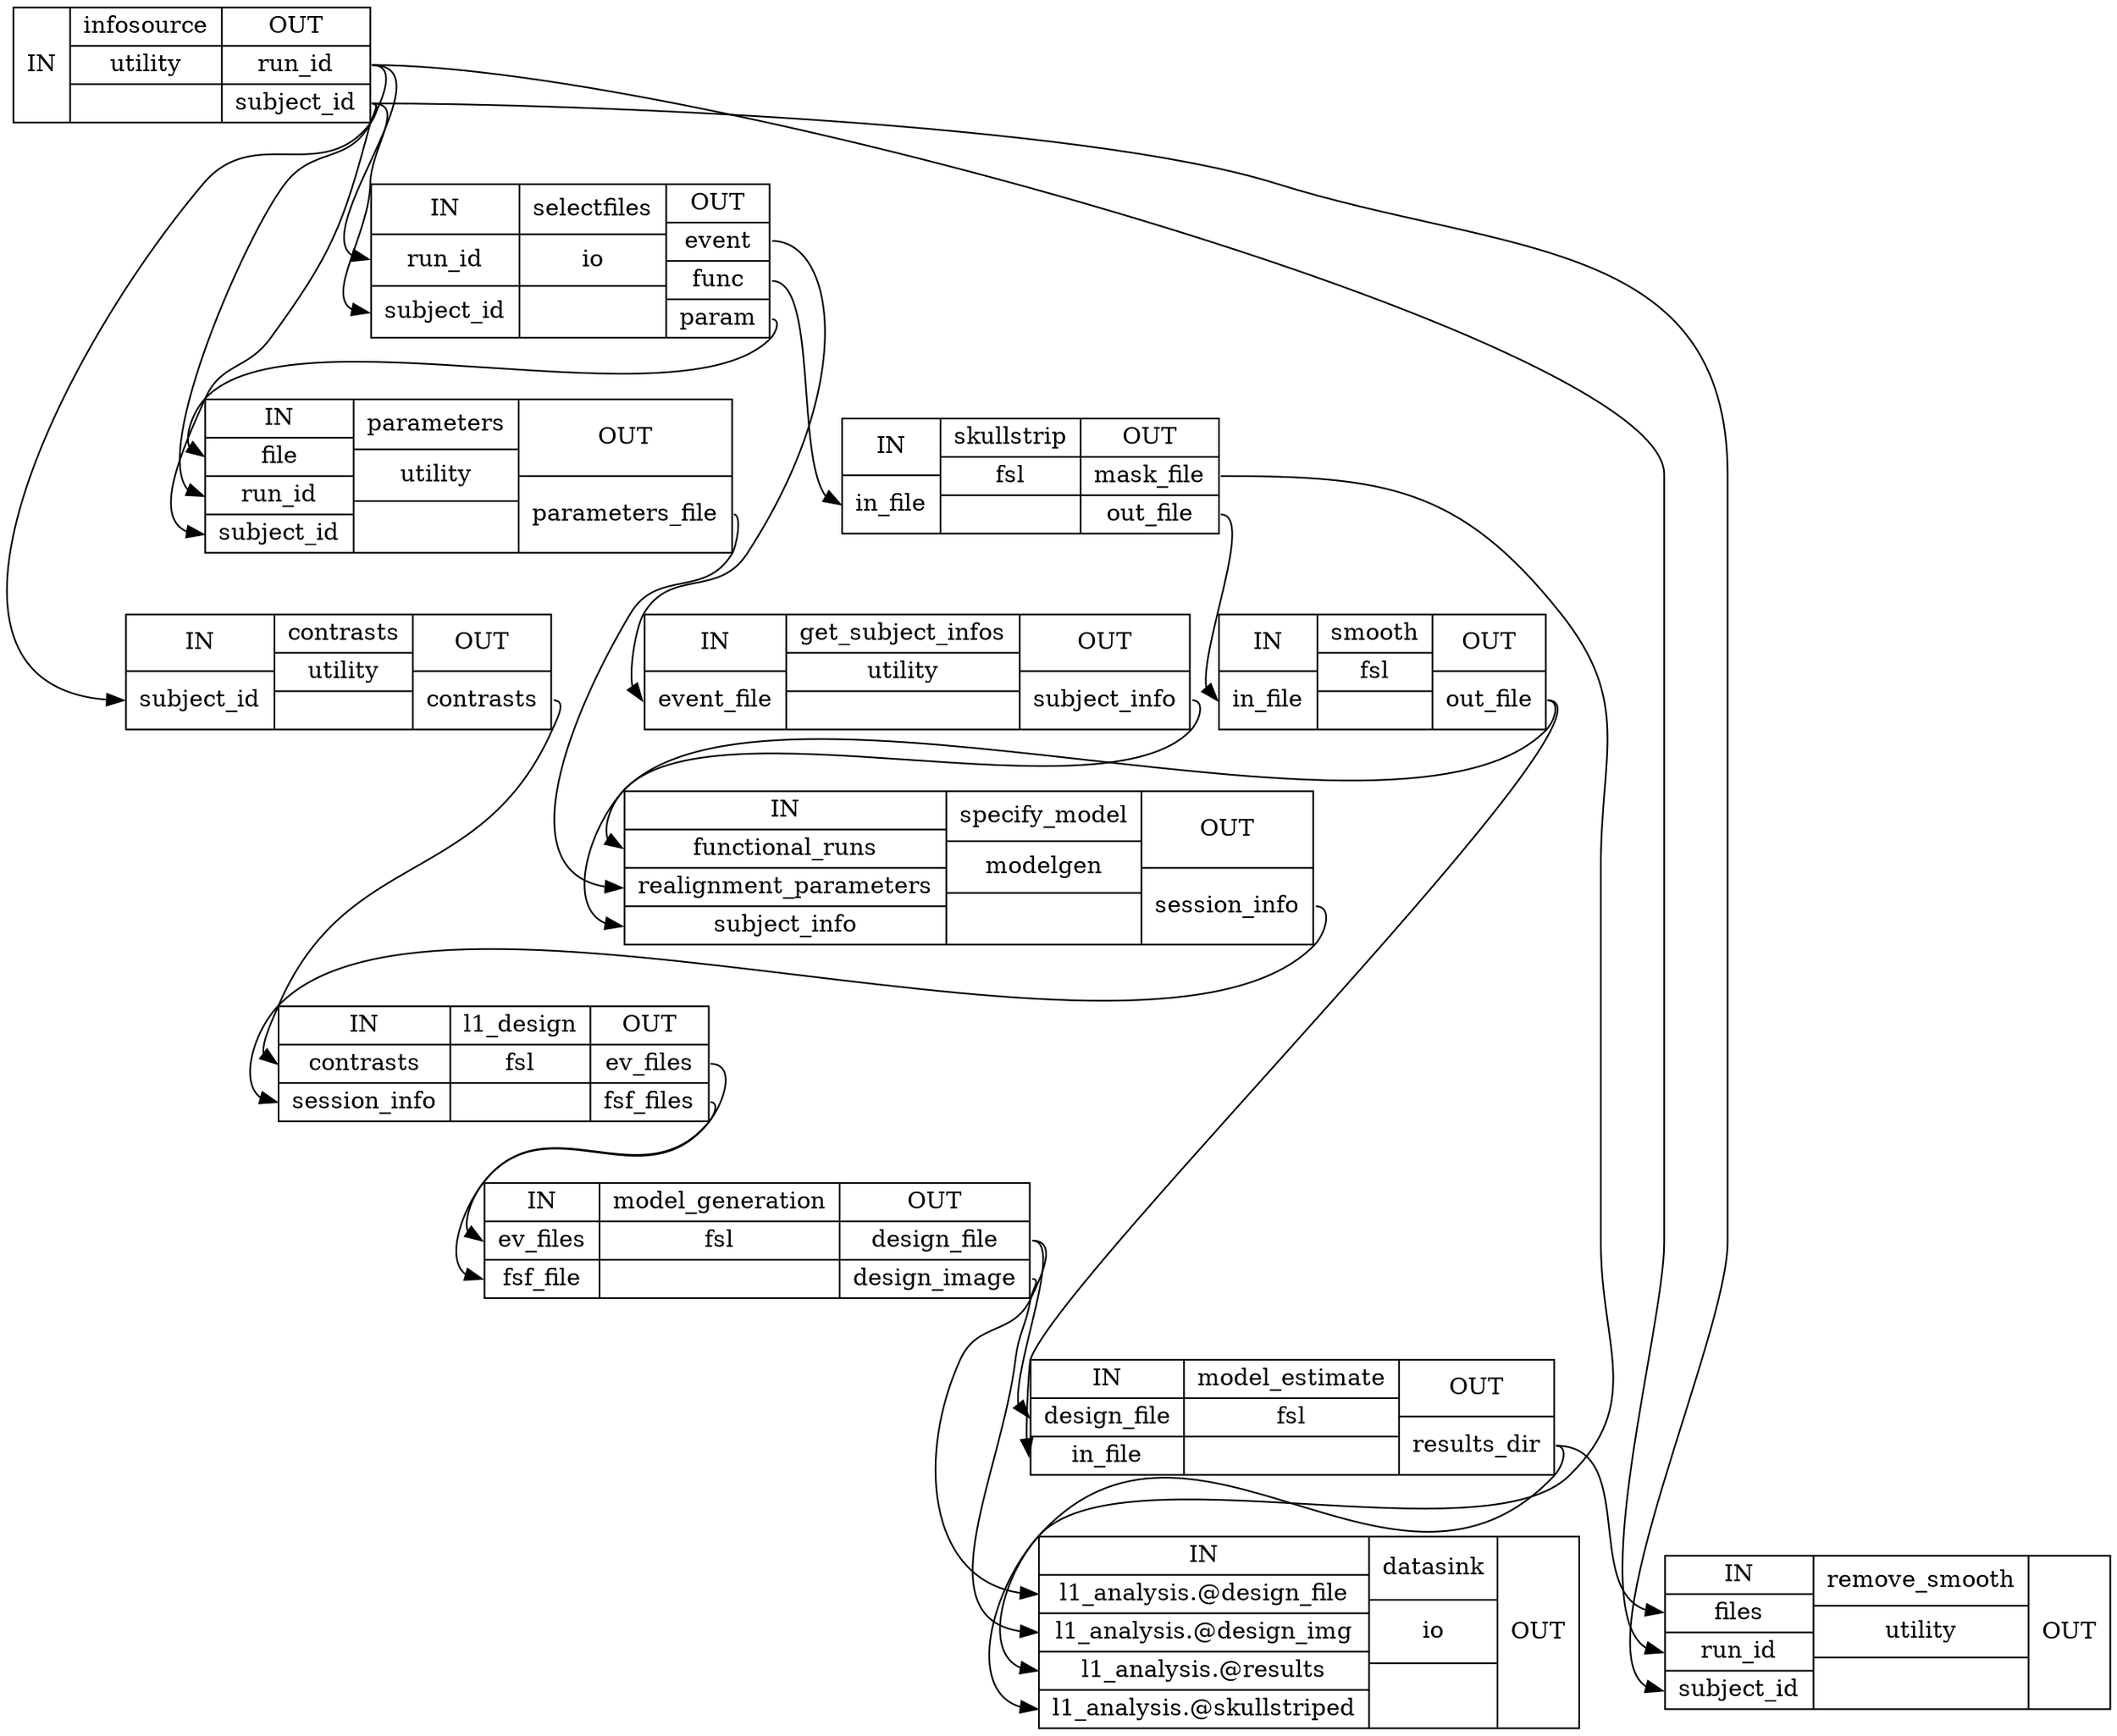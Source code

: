 digraph structs {
node [shape=record];
l1_analysisinfosource [label="{IN}|{ infosource | utility |  }|{OUT|<outrunid> run_id|<outsubjectid> subject_id}"];
l1_analysisselectfiles [label="{IN|<inrunid> run_id|<insubjectid> subject_id}|{ selectfiles | io |  }|{OUT|<outevent> event|<outfunc> func|<outparam> param}"];
l1_analysiscontrasts [label="{IN|<insubjectid> subject_id}|{ contrasts | utility |  }|{OUT|<outcontrasts> contrasts}"];
l1_analysisget_subject_infos [label="{IN|<ineventfile> event_file}|{ get_subject_infos | utility |  }|{OUT|<outsubjectinfo> subject_info}"];
l1_analysisparameters [label="{IN|<infile> file|<inrunid> run_id|<insubjectid> subject_id}|{ parameters | utility |  }|{OUT|<outparametersfile> parameters_file}"];
l1_analysisskullstrip [label="{IN|<ininfile> in_file}|{ skullstrip | fsl |  }|{OUT|<outmaskfile> mask_file|<outoutfile> out_file}"];
l1_analysissmooth [label="{IN|<ininfile> in_file}|{ smooth | fsl |  }|{OUT|<outoutfile> out_file}"];
l1_analysisspecify_model [label="{IN|<infunctionalruns> functional_runs|<inrealignmentparameters> realignment_parameters|<insubjectinfo> subject_info}|{ specify_model | modelgen |  }|{OUT|<outsessioninfo> session_info}"];
l1_analysisl1_design [label="{IN|<incontrasts> contrasts|<insessioninfo> session_info}|{ l1_design | fsl |  }|{OUT|<outevfiles> ev_files|<outfsffiles> fsf_files}"];
l1_analysismodel_generation [label="{IN|<inevfiles> ev_files|<infsffile> fsf_file}|{ model_generation | fsl |  }|{OUT|<outdesignfile> design_file|<outdesignimage> design_image}"];
l1_analysismodel_estimate [label="{IN|<indesignfile> design_file|<ininfile> in_file}|{ model_estimate | fsl |  }|{OUT|<outresultsdir> results_dir}"];
l1_analysisremove_smooth [label="{IN|<infiles> files|<inrunid> run_id|<insubjectid> subject_id}|{ remove_smooth | utility |  }|{OUT}"];
l1_analysisdatasink [label="{IN|<inl1analysisdesignfile> l1_analysis.@design_file|<inl1analysisdesignimg> l1_analysis.@design_img|<inl1analysisresults> l1_analysis.@results|<inl1analysisskullstriped> l1_analysis.@skullstriped}|{ datasink | io |  }|{OUT}"];
l1_analysiscontrasts:outcontrasts:e -> l1_analysisl1_design:incontrasts:w;
l1_analysisget_subject_infos:outsubjectinfo:e -> l1_analysisspecify_model:insubjectinfo:w;
l1_analysisinfosource:outrunid:e -> l1_analysisparameters:inrunid:w;
l1_analysisinfosource:outrunid:e -> l1_analysisremove_smooth:inrunid:w;
l1_analysisinfosource:outrunid:e -> l1_analysisselectfiles:inrunid:w;
l1_analysisinfosource:outsubjectid:e -> l1_analysiscontrasts:insubjectid:w;
l1_analysisinfosource:outsubjectid:e -> l1_analysisparameters:insubjectid:w;
l1_analysisinfosource:outsubjectid:e -> l1_analysisremove_smooth:insubjectid:w;
l1_analysisinfosource:outsubjectid:e -> l1_analysisselectfiles:insubjectid:w;
l1_analysisl1_design:outevfiles:e -> l1_analysismodel_generation:inevfiles:w;
l1_analysisl1_design:outfsffiles:e -> l1_analysismodel_generation:infsffile:w;
l1_analysismodel_estimate:outresultsdir:e -> l1_analysisdatasink:inl1analysisresults:w;
l1_analysismodel_estimate:outresultsdir:e -> l1_analysisremove_smooth:infiles:w;
l1_analysismodel_generation:outdesignfile:e -> l1_analysisdatasink:inl1analysisdesignfile:w;
l1_analysismodel_generation:outdesignfile:e -> l1_analysismodel_estimate:indesignfile:w;
l1_analysismodel_generation:outdesignimage:e -> l1_analysisdatasink:inl1analysisdesignimg:w;
l1_analysisparameters:outparametersfile:e -> l1_analysisspecify_model:inrealignmentparameters:w;
l1_analysisselectfiles:outevent:e -> l1_analysisget_subject_infos:ineventfile:w;
l1_analysisselectfiles:outfunc:e -> l1_analysisskullstrip:ininfile:w;
l1_analysisselectfiles:outparam:e -> l1_analysisparameters:infile:w;
l1_analysisskullstrip:outmaskfile:e -> l1_analysisdatasink:inl1analysisskullstriped:w;
l1_analysisskullstrip:outoutfile:e -> l1_analysissmooth:ininfile:w;
l1_analysissmooth:outoutfile:e -> l1_analysismodel_estimate:ininfile:w;
l1_analysissmooth:outoutfile:e -> l1_analysisspecify_model:infunctionalruns:w;
l1_analysisspecify_model:outsessioninfo:e -> l1_analysisl1_design:insessioninfo:w;
}